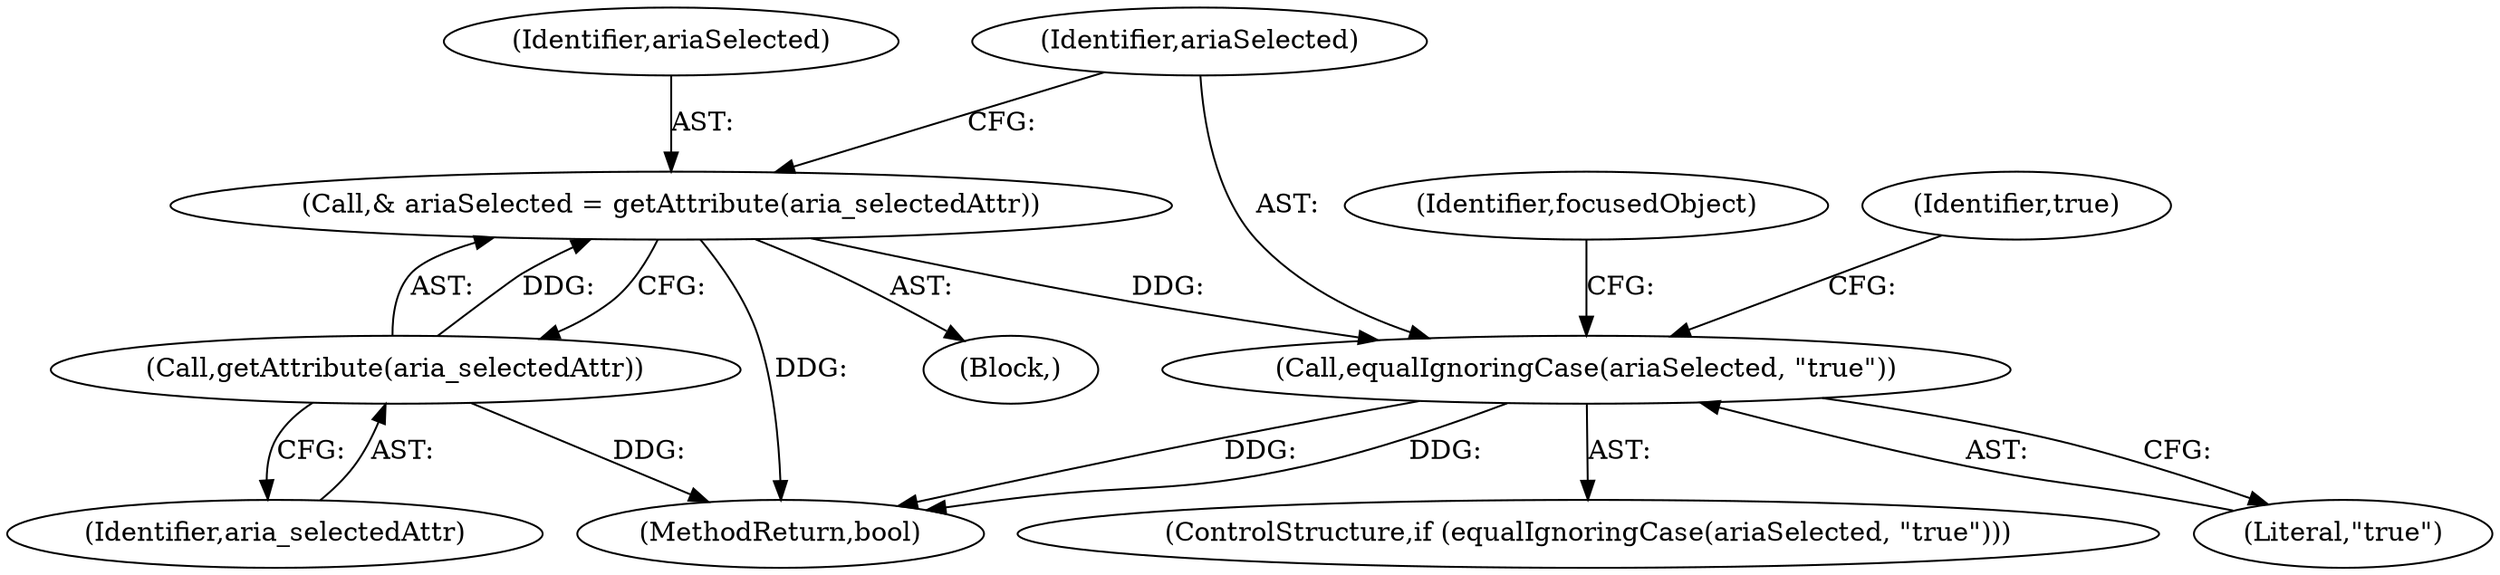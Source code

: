 digraph "1_Chrome_d27468a832d5316884bd02f459cbf493697fd7e1_3@del" {
"1000116" [label="(Call,equalIgnoringCase(ariaSelected, \"true\"))"];
"1000111" [label="(Call,& ariaSelected = getAttribute(aria_selectedAttr))"];
"1000113" [label="(Call,getAttribute(aria_selectedAttr))"];
"1000111" [label="(Call,& ariaSelected = getAttribute(aria_selectedAttr))"];
"1000123" [label="(Identifier,focusedObject)"];
"1000101" [label="(Block,)"];
"1000116" [label="(Call,equalIgnoringCase(ariaSelected, \"true\"))"];
"1000115" [label="(ControlStructure,if (equalIgnoringCase(ariaSelected, \"true\")))"];
"1000113" [label="(Call,getAttribute(aria_selectedAttr))"];
"1000146" [label="(MethodReturn,bool)"];
"1000112" [label="(Identifier,ariaSelected)"];
"1000114" [label="(Identifier,aria_selectedAttr)"];
"1000120" [label="(Identifier,true)"];
"1000118" [label="(Literal,\"true\")"];
"1000117" [label="(Identifier,ariaSelected)"];
"1000116" -> "1000115"  [label="AST: "];
"1000116" -> "1000118"  [label="CFG: "];
"1000117" -> "1000116"  [label="AST: "];
"1000118" -> "1000116"  [label="AST: "];
"1000120" -> "1000116"  [label="CFG: "];
"1000123" -> "1000116"  [label="CFG: "];
"1000116" -> "1000146"  [label="DDG: "];
"1000116" -> "1000146"  [label="DDG: "];
"1000111" -> "1000116"  [label="DDG: "];
"1000111" -> "1000101"  [label="AST: "];
"1000111" -> "1000113"  [label="CFG: "];
"1000112" -> "1000111"  [label="AST: "];
"1000113" -> "1000111"  [label="AST: "];
"1000117" -> "1000111"  [label="CFG: "];
"1000111" -> "1000146"  [label="DDG: "];
"1000113" -> "1000111"  [label="DDG: "];
"1000113" -> "1000114"  [label="CFG: "];
"1000114" -> "1000113"  [label="AST: "];
"1000113" -> "1000146"  [label="DDG: "];
}
